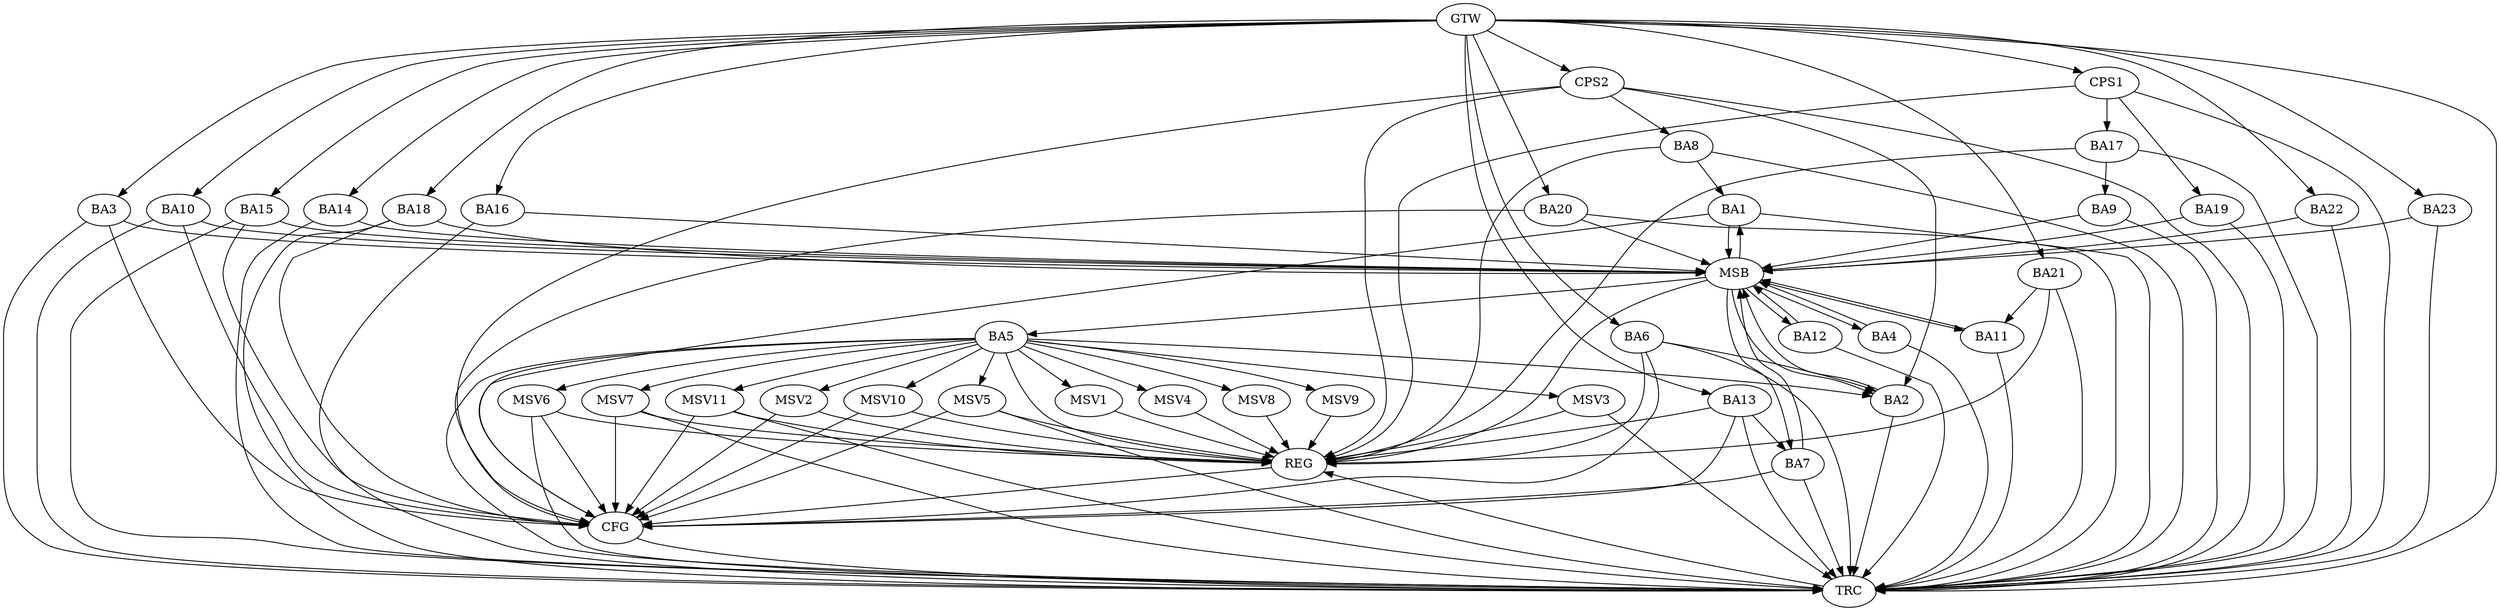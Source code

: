 strict digraph G {
  BA1 [ label="BA1" ];
  BA2 [ label="BA2" ];
  BA3 [ label="BA3" ];
  BA4 [ label="BA4" ];
  BA5 [ label="BA5" ];
  BA6 [ label="BA6" ];
  BA7 [ label="BA7" ];
  BA8 [ label="BA8" ];
  BA9 [ label="BA9" ];
  BA10 [ label="BA10" ];
  BA11 [ label="BA11" ];
  BA12 [ label="BA12" ];
  BA13 [ label="BA13" ];
  BA14 [ label="BA14" ];
  BA15 [ label="BA15" ];
  BA16 [ label="BA16" ];
  BA17 [ label="BA17" ];
  BA18 [ label="BA18" ];
  BA19 [ label="BA19" ];
  BA20 [ label="BA20" ];
  BA21 [ label="BA21" ];
  BA22 [ label="BA22" ];
  BA23 [ label="BA23" ];
  CPS1 [ label="CPS1" ];
  CPS2 [ label="CPS2" ];
  GTW [ label="GTW" ];
  REG [ label="REG" ];
  MSB [ label="MSB" ];
  CFG [ label="CFG" ];
  TRC [ label="TRC" ];
  MSV1 [ label="MSV1" ];
  MSV2 [ label="MSV2" ];
  MSV3 [ label="MSV3" ];
  MSV4 [ label="MSV4" ];
  MSV5 [ label="MSV5" ];
  MSV6 [ label="MSV6" ];
  MSV7 [ label="MSV7" ];
  MSV8 [ label="MSV8" ];
  MSV9 [ label="MSV9" ];
  MSV10 [ label="MSV10" ];
  MSV11 [ label="MSV11" ];
  BA5 -> BA2;
  BA6 -> BA2;
  BA8 -> BA1;
  BA13 -> BA7;
  BA17 -> BA9;
  BA21 -> BA11;
  CPS1 -> BA17;
  CPS1 -> BA19;
  CPS2 -> BA2;
  CPS2 -> BA8;
  GTW -> BA3;
  GTW -> BA6;
  GTW -> BA10;
  GTW -> BA13;
  GTW -> BA14;
  GTW -> BA15;
  GTW -> BA16;
  GTW -> BA18;
  GTW -> BA20;
  GTW -> BA21;
  GTW -> BA22;
  GTW -> BA23;
  GTW -> CPS1;
  GTW -> CPS2;
  BA5 -> REG;
  BA6 -> REG;
  BA8 -> REG;
  BA13 -> REG;
  BA17 -> REG;
  BA21 -> REG;
  CPS1 -> REG;
  CPS2 -> REG;
  BA1 -> MSB;
  MSB -> BA2;
  MSB -> REG;
  BA2 -> MSB;
  MSB -> BA1;
  BA3 -> MSB;
  BA4 -> MSB;
  BA7 -> MSB;
  BA9 -> MSB;
  MSB -> BA7;
  BA10 -> MSB;
  BA11 -> MSB;
  MSB -> BA5;
  BA12 -> MSB;
  BA14 -> MSB;
  MSB -> BA11;
  BA15 -> MSB;
  MSB -> BA12;
  BA16 -> MSB;
  BA18 -> MSB;
  BA19 -> MSB;
  BA20 -> MSB;
  BA22 -> MSB;
  MSB -> BA4;
  BA23 -> MSB;
  BA3 -> CFG;
  BA18 -> CFG;
  BA1 -> CFG;
  BA5 -> CFG;
  BA6 -> CFG;
  BA7 -> CFG;
  CPS2 -> CFG;
  BA20 -> CFG;
  BA10 -> CFG;
  BA13 -> CFG;
  BA15 -> CFG;
  REG -> CFG;
  BA1 -> TRC;
  BA2 -> TRC;
  BA3 -> TRC;
  BA4 -> TRC;
  BA5 -> TRC;
  BA6 -> TRC;
  BA7 -> TRC;
  BA8 -> TRC;
  BA9 -> TRC;
  BA10 -> TRC;
  BA11 -> TRC;
  BA12 -> TRC;
  BA13 -> TRC;
  BA14 -> TRC;
  BA15 -> TRC;
  BA16 -> TRC;
  BA17 -> TRC;
  BA18 -> TRC;
  BA19 -> TRC;
  BA20 -> TRC;
  BA21 -> TRC;
  BA22 -> TRC;
  BA23 -> TRC;
  CPS1 -> TRC;
  CPS2 -> TRC;
  GTW -> TRC;
  CFG -> TRC;
  TRC -> REG;
  BA5 -> MSV1;
  BA5 -> MSV2;
  MSV1 -> REG;
  MSV2 -> REG;
  MSV2 -> CFG;
  BA5 -> MSV3;
  MSV3 -> REG;
  MSV3 -> TRC;
  BA5 -> MSV4;
  MSV4 -> REG;
  BA5 -> MSV5;
  MSV5 -> REG;
  MSV5 -> TRC;
  MSV5 -> CFG;
  BA5 -> MSV6;
  MSV6 -> REG;
  MSV6 -> TRC;
  MSV6 -> CFG;
  BA5 -> MSV7;
  MSV7 -> REG;
  MSV7 -> TRC;
  MSV7 -> CFG;
  BA5 -> MSV8;
  MSV8 -> REG;
  BA5 -> MSV9;
  MSV9 -> REG;
  BA5 -> MSV10;
  BA5 -> MSV11;
  MSV10 -> REG;
  MSV10 -> CFG;
  MSV11 -> REG;
  MSV11 -> TRC;
  MSV11 -> CFG;
}
